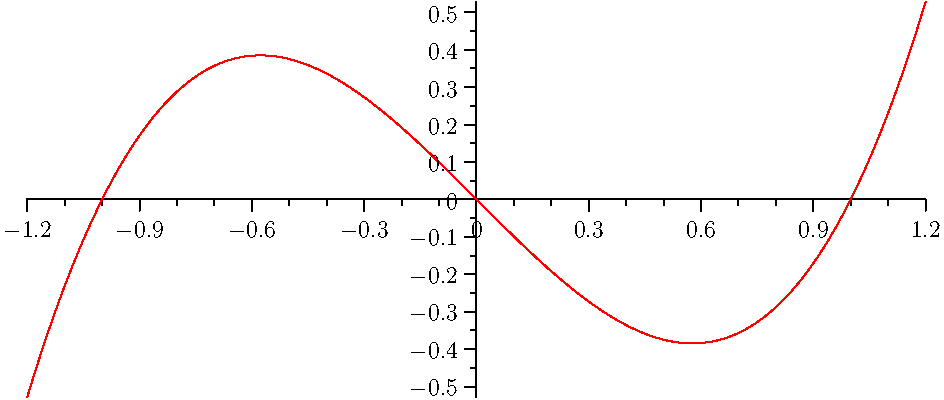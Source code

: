 import graph;

size(0,200);

real f(real x) { return x^3-x; }

draw(graph(f,-1.2,1.2),red);

xaxis(RightTicks);
yaxis(LeftTicks);

